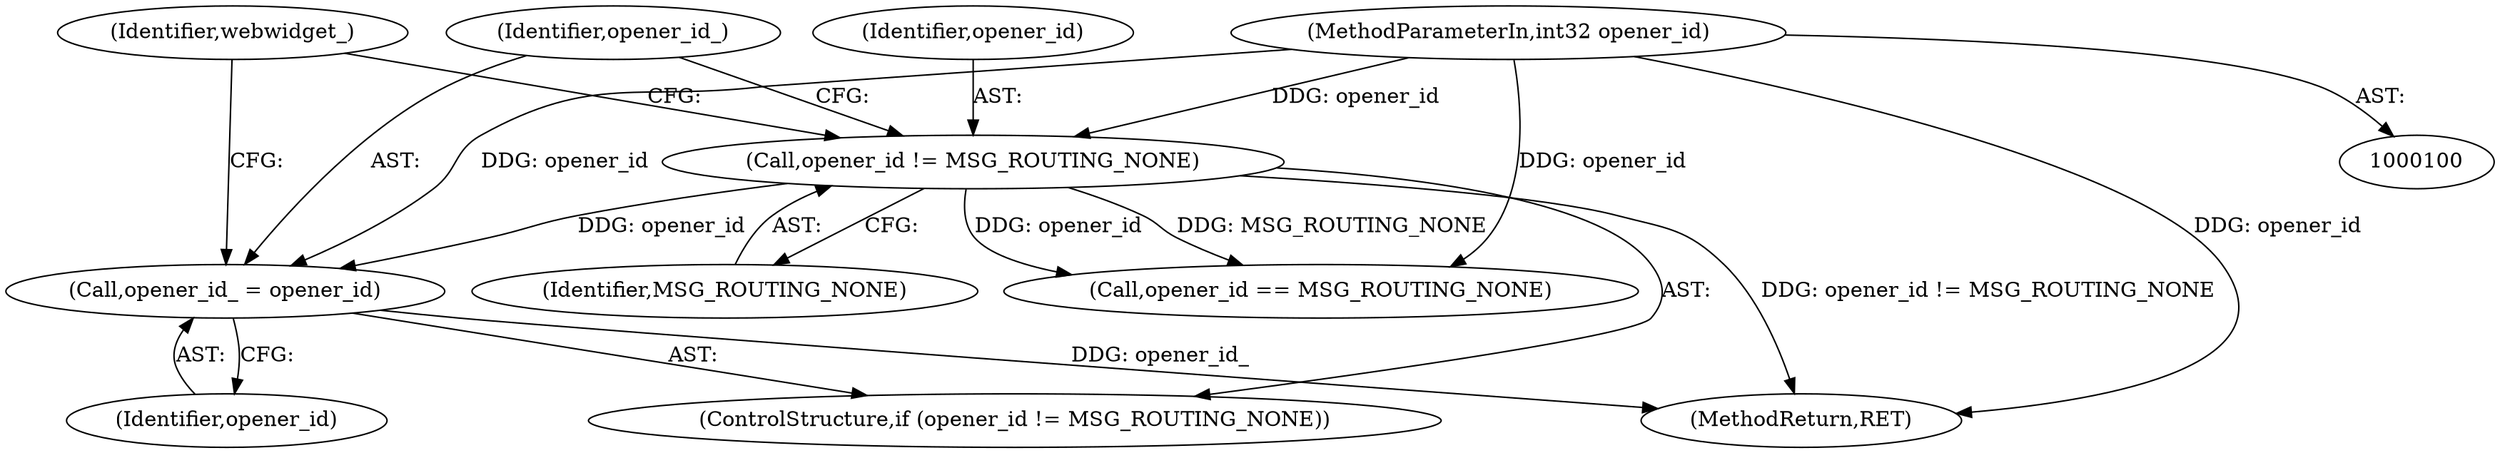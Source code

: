 digraph "0_Chrome_8262245d384be025f13e2a5b3a03b7e5c98374ce_5@API" {
"1000118" [label="(Call,opener_id_ = opener_id)"];
"1000115" [label="(Call,opener_id != MSG_ROUTING_NONE)"];
"1000103" [label="(MethodParameterIn,int32 opener_id)"];
"1000122" [label="(Identifier,webwidget_)"];
"1000119" [label="(Identifier,opener_id_)"];
"1000103" [label="(MethodParameterIn,int32 opener_id)"];
"1000117" [label="(Identifier,MSG_ROUTING_NONE)"];
"1000120" [label="(Identifier,opener_id)"];
"1000116" [label="(Identifier,opener_id)"];
"1000156" [label="(Call,opener_id == MSG_ROUTING_NONE)"];
"1000118" [label="(Call,opener_id_ = opener_id)"];
"1000215" [label="(MethodReturn,RET)"];
"1000115" [label="(Call,opener_id != MSG_ROUTING_NONE)"];
"1000114" [label="(ControlStructure,if (opener_id != MSG_ROUTING_NONE))"];
"1000118" -> "1000114"  [label="AST: "];
"1000118" -> "1000120"  [label="CFG: "];
"1000119" -> "1000118"  [label="AST: "];
"1000120" -> "1000118"  [label="AST: "];
"1000122" -> "1000118"  [label="CFG: "];
"1000118" -> "1000215"  [label="DDG: opener_id_"];
"1000115" -> "1000118"  [label="DDG: opener_id"];
"1000103" -> "1000118"  [label="DDG: opener_id"];
"1000115" -> "1000114"  [label="AST: "];
"1000115" -> "1000117"  [label="CFG: "];
"1000116" -> "1000115"  [label="AST: "];
"1000117" -> "1000115"  [label="AST: "];
"1000119" -> "1000115"  [label="CFG: "];
"1000122" -> "1000115"  [label="CFG: "];
"1000115" -> "1000215"  [label="DDG: opener_id != MSG_ROUTING_NONE"];
"1000103" -> "1000115"  [label="DDG: opener_id"];
"1000115" -> "1000156"  [label="DDG: opener_id"];
"1000115" -> "1000156"  [label="DDG: MSG_ROUTING_NONE"];
"1000103" -> "1000100"  [label="AST: "];
"1000103" -> "1000215"  [label="DDG: opener_id"];
"1000103" -> "1000156"  [label="DDG: opener_id"];
}
